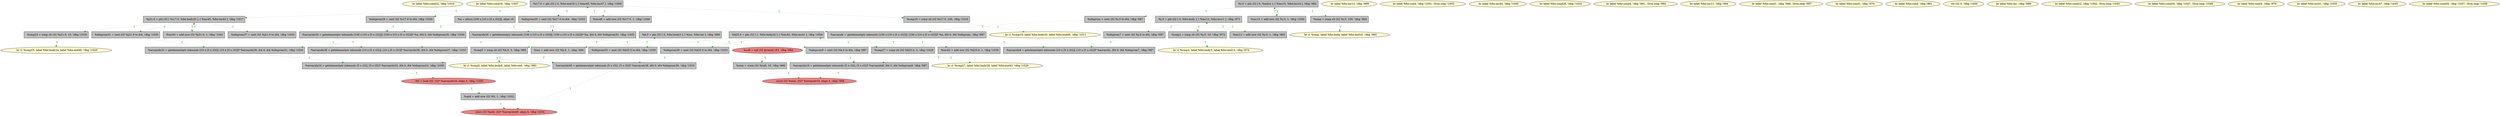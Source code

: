
digraph G {


node82 [fillcolor=lemonchiffon,label="  br label %for.cond22, !dbg !1016",shape=ellipse,style=filled ]
node80 [fillcolor=lemonchiffon,label="  br label %for.cond18, !dbg !1007",shape=ellipse,style=filled ]
node79 [fillcolor=grey,label="  %arrayidx30 = getelementptr inbounds [100 x [10 x [5 x i32]]], [100 x [10 x [5 x i32]]]* %a, i64 0, i64 %idxprom29, !dbg !1030",shape=rectangle,style=filled ]
node78 [fillcolor=lemonchiffon,label="  br label %for.inc14, !dbg !999",shape=ellipse,style=filled ]
node77 [fillcolor=grey,label="  %idxprom33 = sext i32 %k25.0 to i64, !dbg !1030",shape=rectangle,style=filled ]
node75 [fillcolor=grey,label="  %i17.0 = phi i32 [ 0, %for.end16 ], [ %inc48, %for.inc47 ], !dbg !1008",shape=rectangle,style=filled ]
node74 [fillcolor=grey,label="  %rem = srem i32 %call, 10, !dbg !986",shape=rectangle,style=filled ]
node71 [fillcolor=lemonchiffon,label="  br label %for.cond, !dbg !1001, !llvm.loop !1002",shape=ellipse,style=filled ]
node81 [fillcolor=grey,label="  %arrayidx38 = getelementptr inbounds [10 x [5 x i32]], [10 x [5 x i32]]* %arrayidx36, i64 0, i64 %idxprom37, !dbg !1033",shape=rectangle,style=filled ]
node69 [fillcolor=grey,label="  %arrayidx36 = getelementptr inbounds [100 x [10 x [5 x i32]]], [100 x [10 x [5 x i32]]]* %a, i64 0, i64 %idxprom35, !dbg !1033",shape=rectangle,style=filled ]
node67 [fillcolor=lightcoral,label="  store i32 %rem, i32* %arrayidx10, align 4, !dbg !988",shape=ellipse,style=filled ]
node66 [fillcolor=lemonchiffon,label="  br i1 %cmp2, label %for.body3, label %for.end13, !dbg !974",shape=ellipse,style=filled ]
node65 [fillcolor=grey,label="  %arrayidx10 = getelementptr inbounds [5 x i32], [5 x i32]* %arrayidx8, i64 0, i64 %idxprom9, !dbg !987",shape=rectangle,style=filled ]
node63 [fillcolor=grey,label="  %idxprom9 = sext i32 %k.0 to i64, !dbg !987",shape=rectangle,style=filled ]
node61 [fillcolor=grey,label="  %arrayidx8 = getelementptr inbounds [10 x [5 x i32]], [10 x [5 x i32]]* %arrayidx, i64 0, i64 %idxprom7, !dbg !987",shape=rectangle,style=filled ]
node60 [fillcolor=grey,label="  %idxprom7 = sext i32 %j.0 to i64, !dbg !987",shape=rectangle,style=filled ]
node59 [fillcolor=lemonchiffon,label="  br i1 %cmp19, label %for.body20, label %for.end49, !dbg !1011",shape=ellipse,style=filled ]
node58 [fillcolor=grey,label="  %arrayidx = getelementptr inbounds [100 x [10 x [5 x i32]]], [100 x [10 x [5 x i32]]]* %a, i64 0, i64 %idxprom, !dbg !987",shape=rectangle,style=filled ]
node55 [fillcolor=grey,label="  %inc48 = add nsw i32 %i17.0, 1, !dbg !1046",shape=rectangle,style=filled ]
node54 [fillcolor=lemonchiffon,label="  br i1 %cmp5, label %for.body6, label %for.end, !dbg !983",shape=ellipse,style=filled ]
node51 [fillcolor=grey,label="  %inc42 = add nsw i32 %k25.0, 1, !dbg !1036",shape=rectangle,style=filled ]
node30 [fillcolor=lemonchiffon,label="  br label %for.inc44, !dbg !1040",shape=ellipse,style=filled ]
node28 [fillcolor=grey,label="  %j21.0 = phi i32 [ %i17.0, %for.body20 ], [ %inc45, %for.inc44 ], !dbg !1017",shape=rectangle,style=filled ]
node27 [fillcolor=grey,label="  %cmp23 = icmp slt i32 %j21.0, 10, !dbg !1019",shape=rectangle,style=filled ]
node16 [fillcolor=grey,label="  %idxprom39 = sext i32 %k25.0 to i64, !dbg !1033",shape=rectangle,style=filled ]
node15 [fillcolor=grey,label="  %arrayidx40 = getelementptr inbounds [5 x i32], [5 x i32]* %arrayidx38, i64 0, i64 %idxprom39, !dbg !1033",shape=rectangle,style=filled ]
node25 [fillcolor=grey,label="  %cmp27 = icmp slt i32 %k25.0, 5, !dbg !1028",shape=rectangle,style=filled ]
node21 [fillcolor=grey,label="  %arrayidx32 = getelementptr inbounds [10 x [5 x i32]], [10 x [5 x i32]]* %arrayidx30, i64 0, i64 %idxprom31, !dbg !1030",shape=rectangle,style=filled ]
node73 [fillcolor=grey,label="  %inc12 = add nsw i32 %j.0, 1, !dbg !995",shape=rectangle,style=filled ]
node64 [fillcolor=grey,label="  %k.0 = phi i32 [ 0, %for.body3 ], [ %inc, %for.inc ], !dbg !980",shape=rectangle,style=filled ]
node35 [fillcolor=lemonchiffon,label="  br i1 %cmp23, label %for.body24, label %for.end46, !dbg !1020",shape=ellipse,style=filled ]
node49 [fillcolor=grey,label="  %a = alloca [100 x [10 x [5 x i32]]], align 16",shape=rectangle,style=filled ]
node29 [fillcolor=grey,label="  %cmp5 = icmp slt i32 %k.0, 5, !dbg !982",shape=rectangle,style=filled ]
node26 [fillcolor=lemonchiffon,label="  br label %for.cond26, !dbg !1025",shape=ellipse,style=filled ]
node20 [fillcolor=grey,label="  %arrayidx34 = getelementptr inbounds [5 x i32], [5 x i32]* %arrayidx32, i64 0, i64 %idxprom33, !dbg !1030",shape=rectangle,style=filled ]
node52 [fillcolor=grey,label="  %cmp19 = icmp slt i32 %i17.0, 100, !dbg !1010",shape=rectangle,style=filled ]
node36 [fillcolor=lightcoral,label="  %call = call i32 @rand() #3, !dbg !984",shape=ellipse,style=filled ]
node23 [fillcolor=grey,label="  %idxprom29 = sext i32 %i17.0 to i64, !dbg !1030",shape=rectangle,style=filled ]
node70 [fillcolor=grey,label="  %cmp = icmp slt i32 %i.0, 100, !dbg !964",shape=rectangle,style=filled ]
node48 [fillcolor=lemonchiffon,label="  br label %for.cond4, !dbg !991, !llvm.loop !992",shape=ellipse,style=filled ]
node17 [fillcolor=grey,label="  %idxprom37 = sext i32 %j21.0 to i64, !dbg !1033",shape=rectangle,style=filled ]
node31 [fillcolor=lemonchiffon,label="  br label %for.inc11, !dbg !994",shape=ellipse,style=filled ]
node39 [fillcolor=lemonchiffon,label="  br label %for.cond1, !dbg !996, !llvm.loop !997",shape=ellipse,style=filled ]
node18 [fillcolor=grey,label="  %idxprom35 = sext i32 %i17.0 to i64, !dbg !1033",shape=rectangle,style=filled ]
node24 [fillcolor=lemonchiffon,label="  br i1 %cmp27, label %for.body28, label %for.end43, !dbg !1029",shape=ellipse,style=filled ]
node19 [fillcolor=grey,label="  %add = add nsw i32 %0, 1, !dbg !1032",shape=rectangle,style=filled ]
node57 [fillcolor=lemonchiffon,label="  br label %for.cond1, !dbg !970",shape=ellipse,style=filled ]
node22 [fillcolor=grey,label="  %idxprom31 = sext i32 %j21.0 to i64, !dbg !1030",shape=rectangle,style=filled ]
node50 [fillcolor=grey,label="  %i.0 = phi i32 [ 0, %entry ], [ %inc15, %for.inc14 ], !dbg !962",shape=rectangle,style=filled ]
node37 [fillcolor=lemonchiffon,label="  br label %for.cond, !dbg !961",shape=ellipse,style=filled ]
node62 [fillcolor=lemonchiffon,label="  ret i32 0, !dbg !1050",shape=ellipse,style=filled ]
node41 [fillcolor=grey,label="  %idxprom = sext i32 %i.0 to i64, !dbg !987",shape=rectangle,style=filled ]
node43 [fillcolor=lemonchiffon,label="  br label %for.inc, !dbg !989",shape=ellipse,style=filled ]
node53 [fillcolor=grey,label="  %inc = add nsw i32 %k.0, 1, !dbg !990",shape=rectangle,style=filled ]
node33 [fillcolor=grey,label="  %j.0 = phi i32 [ 0, %for.body ], [ %inc12, %for.inc11 ], !dbg !971",shape=rectangle,style=filled ]
node38 [fillcolor=lemonchiffon,label="  br label %for.cond22, !dbg !1042, !llvm.loop !1043",shape=ellipse,style=filled ]
node68 [fillcolor=lemonchiffon,label="  br label %for.cond18, !dbg !1047, !llvm.loop !1048",shape=ellipse,style=filled ]
node32 [fillcolor=lemonchiffon,label="  br label %for.cond4, !dbg !979",shape=ellipse,style=filled ]
node40 [fillcolor=grey,label="  %cmp2 = icmp slt i32 %j.0, 10, !dbg !973",shape=rectangle,style=filled ]
node72 [fillcolor=grey,label="  %inc45 = add nsw i32 %j21.0, 1, !dbg !1041",shape=rectangle,style=filled ]
node44 [fillcolor=lightcoral,label="  %0 = load i32, i32* %arrayidx34, align 4, !dbg !1030",shape=ellipse,style=filled ]
node42 [fillcolor=lemonchiffon,label="  br label %for.inc41, !dbg !1035",shape=ellipse,style=filled ]
node45 [fillcolor=lemonchiffon,label="  br i1 %cmp, label %for.body, label %for.end16, !dbg !965",shape=ellipse,style=filled ]
node76 [fillcolor=lemonchiffon,label="  br label %for.inc47, !dbg !1045",shape=ellipse,style=filled ]
node56 [fillcolor=grey,label="  %inc15 = add nsw i32 %i.0, 1, !dbg !1000",shape=rectangle,style=filled ]
node34 [fillcolor=grey,label="  %k25.0 = phi i32 [ 1, %for.body24 ], [ %inc42, %for.inc41 ], !dbg !1026",shape=rectangle,style=filled ]
node46 [fillcolor=lemonchiffon,label="  br label %for.cond26, !dbg !1037, !llvm.loop !1038",shape=ellipse,style=filled ]
node47 [fillcolor=lightcoral,label="  store i32 %add, i32* %arrayidx40, align 4, !dbg !1034",shape=ellipse,style=filled ]

node50->node41 [style=dotted,color=forestgreen,label="T",fontcolor=forestgreen ]
node41->node58 [style=dotted,color=forestgreen,label="T",fontcolor=forestgreen ]
node72->node28 [style=dotted,color=forestgreen,label="T",fontcolor=forestgreen ]
node51->node34 [style=dotted,color=forestgreen,label="T",fontcolor=forestgreen ]
node52->node59 [style=dotted,color=forestgreen,label="T",fontcolor=forestgreen ]
node36->node74 [style=dotted,color=forestgreen,label="T",fontcolor=forestgreen ]
node34->node25 [style=dotted,color=forestgreen,label="T",fontcolor=forestgreen ]
node50->node56 [style=dotted,color=forestgreen,label="T",fontcolor=forestgreen ]
node40->node66 [style=dotted,color=forestgreen,label="T",fontcolor=forestgreen ]
node64->node63 [style=dotted,color=forestgreen,label="T",fontcolor=forestgreen ]
node49->node69 [style=dotted,color=forestgreen,label="T",fontcolor=forestgreen ]
node33->node60 [style=dotted,color=forestgreen,label="T",fontcolor=forestgreen ]
node28->node27 [style=dotted,color=forestgreen,label="T",fontcolor=forestgreen ]
node33->node40 [style=dotted,color=forestgreen,label="T",fontcolor=forestgreen ]
node33->node73 [style=dotted,color=forestgreen,label="T",fontcolor=forestgreen ]
node50->node70 [style=dotted,color=forestgreen,label="T",fontcolor=forestgreen ]
node34->node77 [style=dotted,color=forestgreen,label="T",fontcolor=forestgreen ]
node17->node81 [style=dotted,color=forestgreen,label="T",fontcolor=forestgreen ]
node60->node61 [style=dotted,color=forestgreen,label="T",fontcolor=forestgreen ]
node75->node52 [style=dotted,color=forestgreen,label="T",fontcolor=forestgreen ]
node70->node45 [style=dotted,color=forestgreen,label="T",fontcolor=forestgreen ]
node64->node29 [style=dotted,color=forestgreen,label="T",fontcolor=forestgreen ]
node55->node75 [style=dotted,color=forestgreen,label="T",fontcolor=forestgreen ]
node29->node54 [style=dotted,color=forestgreen,label="T",fontcolor=forestgreen ]
node53->node64 [style=dotted,color=forestgreen,label="T",fontcolor=forestgreen ]
node64->node53 [style=dotted,color=forestgreen,label="T",fontcolor=forestgreen ]
node77->node20 [style=dotted,color=forestgreen,label="T",fontcolor=forestgreen ]
node75->node55 [style=dotted,color=forestgreen,label="T",fontcolor=forestgreen ]
node63->node65 [style=dotted,color=forestgreen,label="T",fontcolor=forestgreen ]
node74->node67 [style=dotted,color=forestgreen,label="T",fontcolor=forestgreen ]
node34->node51 [style=dotted,color=forestgreen,label="T",fontcolor=forestgreen ]
node58->node61 [style=dotted,color=forestgreen,label="T",fontcolor=forestgreen ]
node75->node28 [style=dotted,color=forestgreen,label="T",fontcolor=forestgreen ]
node18->node69 [style=dotted,color=forestgreen,label="T",fontcolor=forestgreen ]
node79->node21 [style=dotted,color=forestgreen,label="T",fontcolor=forestgreen ]
node44->node19 [style=dotted,color=forestgreen,label="T",fontcolor=forestgreen ]
node28->node72 [style=dotted,color=forestgreen,label="T",fontcolor=forestgreen ]
node15->node47 [style=dotted,color=forestgreen,label="T",fontcolor=forestgreen ]
node75->node18 [style=dotted,color=forestgreen,label="T",fontcolor=forestgreen ]
node75->node23 [style=dotted,color=forestgreen,label="T",fontcolor=forestgreen ]
node69->node81 [style=dotted,color=forestgreen,label="T",fontcolor=forestgreen ]
node61->node65 [style=dotted,color=forestgreen,label="T",fontcolor=forestgreen ]
node20->node44 [style=dotted,color=forestgreen,label="T",fontcolor=forestgreen ]
node73->node33 [style=dotted,color=forestgreen,label="T",fontcolor=forestgreen ]
node28->node22 [style=dotted,color=forestgreen,label="T",fontcolor=forestgreen ]
node49->node79 [style=dotted,color=forestgreen,label="T",fontcolor=forestgreen ]
node81->node15 [style=dotted,color=forestgreen,label="T",fontcolor=forestgreen ]
node27->node35 [style=dotted,color=forestgreen,label="T",fontcolor=forestgreen ]
node34->node16 [style=dotted,color=forestgreen,label="T",fontcolor=forestgreen ]
node19->node47 [style=dotted,color=forestgreen,label="T",fontcolor=forestgreen ]
node25->node24 [style=dotted,color=forestgreen,label="T",fontcolor=forestgreen ]
node22->node21 [style=dotted,color=forestgreen,label="T",fontcolor=forestgreen ]
node49->node58 [style=dotted,color=forestgreen,label="T",fontcolor=forestgreen ]
node21->node20 [style=dotted,color=forestgreen,label="T",fontcolor=forestgreen ]
node16->node15 [style=dotted,color=forestgreen,label="T",fontcolor=forestgreen ]
node56->node50 [style=dotted,color=forestgreen,label="T",fontcolor=forestgreen ]
node65->node67 [style=dotted,color=forestgreen,label="T",fontcolor=forestgreen ]
node28->node17 [style=dotted,color=forestgreen,label="T",fontcolor=forestgreen ]
node23->node79 [style=dotted,color=forestgreen,label="T",fontcolor=forestgreen ]


}
